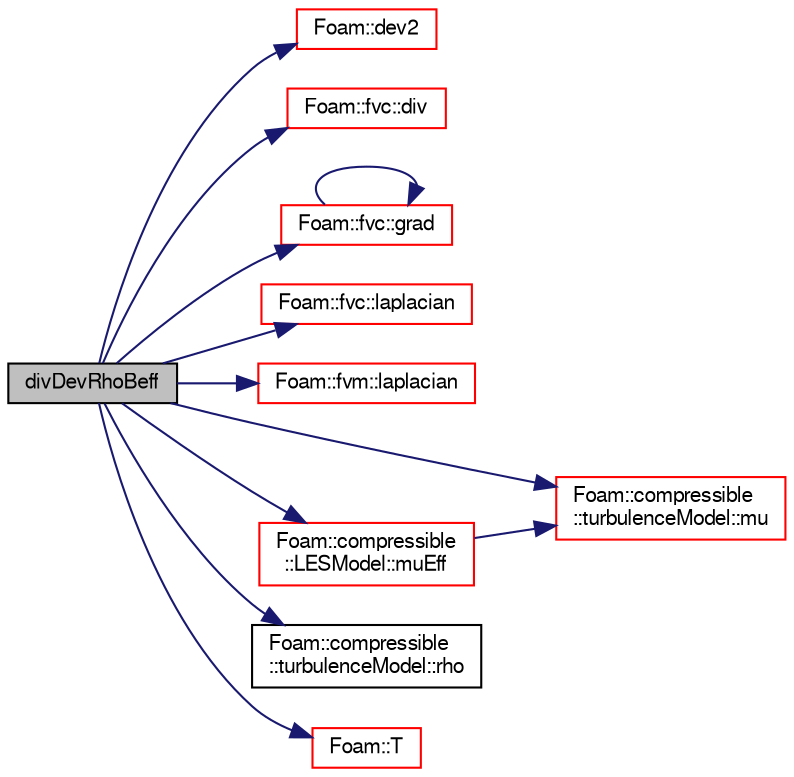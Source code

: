 digraph "divDevRhoBeff"
{
  bgcolor="transparent";
  edge [fontname="FreeSans",fontsize="10",labelfontname="FreeSans",labelfontsize="10"];
  node [fontname="FreeSans",fontsize="10",shape=record];
  rankdir="LR";
  Node410 [label="divDevRhoBeff",height=0.2,width=0.4,color="black", fillcolor="grey75", style="filled", fontcolor="black"];
  Node410 -> Node411 [color="midnightblue",fontsize="10",style="solid",fontname="FreeSans"];
  Node411 [label="Foam::dev2",height=0.2,width=0.4,color="red",URL="$a21124.html#a01b360e0d7ad7b43a8037fc09929e96f"];
  Node410 -> Node415 [color="midnightblue",fontsize="10",style="solid",fontname="FreeSans"];
  Node415 [label="Foam::fvc::div",height=0.2,width=0.4,color="red",URL="$a21134.html#a585533948ad80abfe589d920c641f251"];
  Node410 -> Node714 [color="midnightblue",fontsize="10",style="solid",fontname="FreeSans"];
  Node714 [label="Foam::fvc::grad",height=0.2,width=0.4,color="red",URL="$a21134.html#a7c00ec90ecc15ed3005255e42c52827a"];
  Node714 -> Node714 [color="midnightblue",fontsize="10",style="solid",fontname="FreeSans"];
  Node410 -> Node716 [color="midnightblue",fontsize="10",style="solid",fontname="FreeSans"];
  Node716 [label="Foam::fvc::laplacian",height=0.2,width=0.4,color="red",URL="$a21134.html#ac75bff389d0405149b204b0d7ac214cd"];
  Node410 -> Node718 [color="midnightblue",fontsize="10",style="solid",fontname="FreeSans"];
  Node718 [label="Foam::fvm::laplacian",height=0.2,width=0.4,color="red",URL="$a21135.html#a05679b154654e47e9f1e2fbd2bc0bae0"];
  Node410 -> Node719 [color="midnightblue",fontsize="10",style="solid",fontname="FreeSans"];
  Node719 [label="Foam::compressible\l::turbulenceModel::mu",height=0.2,width=0.4,color="red",URL="$a30818.html#a54025d7e9635694b562bfb981e31e6da",tooltip="Return the laminar viscosity. "];
  Node410 -> Node721 [color="midnightblue",fontsize="10",style="solid",fontname="FreeSans"];
  Node721 [label="Foam::compressible\l::LESModel::muEff",height=0.2,width=0.4,color="red",URL="$a30634.html#aa206832eff83026a00ef917343447f26",tooltip="Return the effective viscosity. "];
  Node721 -> Node719 [color="midnightblue",fontsize="10",style="solid",fontname="FreeSans"];
  Node410 -> Node724 [color="midnightblue",fontsize="10",style="solid",fontname="FreeSans"];
  Node724 [label="Foam::compressible\l::turbulenceModel::rho",height=0.2,width=0.4,color="black",URL="$a30818.html#a85451bc9acf825ab1d3c3c143714bc38",tooltip="Access function to density field. "];
  Node410 -> Node688 [color="midnightblue",fontsize="10",style="solid",fontname="FreeSans"];
  Node688 [label="Foam::T",height=0.2,width=0.4,color="red",URL="$a21124.html#ae57fda0abb14bb0944947c463c6e09d4"];
}
